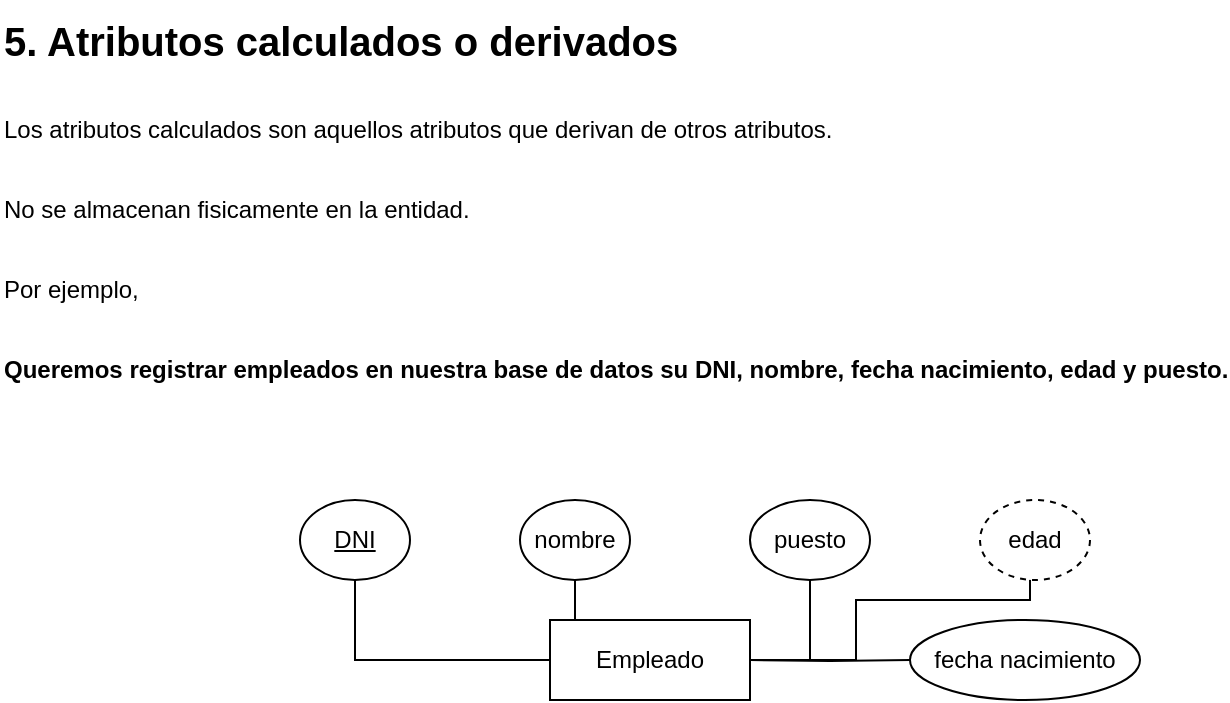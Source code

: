 <mxfile version="25.0.2">
  <diagram id="R2lEEEUBdFMjLlhIrx00" name="Page-1">
    <mxGraphModel dx="1195" dy="737" grid="1" gridSize="10" guides="1" tooltips="1" connect="1" arrows="1" fold="1" page="1" pageScale="1" pageWidth="850" pageHeight="1100" math="0" shadow="0" extFonts="Permanent Marker^https://fonts.googleapis.com/css?family=Permanent+Marker">
      <root>
        <mxCell id="0" />
        <mxCell id="1" parent="0" />
        <mxCell id="LewjmLk6-g-xiO7OewWB-1" value="&lt;span style=&quot;background-color: initial;&quot;&gt;5. Atributos calculados o derivados&lt;/span&gt;" style="text;html=1;align=left;verticalAlign=middle;resizable=0;points=[];autosize=1;strokeColor=none;fillColor=none;strokeWidth=0;fontSize=20;fontStyle=1" parent="1" vertex="1">
          <mxGeometry x="40" y="40" width="330" height="40" as="geometry" />
        </mxCell>
        <mxCell id="LewjmLk6-g-xiO7OewWB-2" value="Los atributos calculados son aquellos atributos que derivan de otros atributos." style="text;html=1;align=left;verticalAlign=middle;resizable=0;points=[];autosize=1;strokeColor=none;fillColor=none;" parent="1" vertex="1">
          <mxGeometry x="40" y="90" width="440" height="30" as="geometry" />
        </mxCell>
        <mxCell id="LewjmLk6-g-xiO7OewWB-3" value="Queremos registrar empleados en nuestra base de datos su DNI, nombre, fecha nacimiento, edad&lt;span style=&quot;background-color: initial;&quot;&gt;&amp;nbsp;&lt;/span&gt;&lt;span style=&quot;background-color: initial;&quot;&gt;y puesto.&lt;/span&gt;" style="text;html=1;align=left;verticalAlign=middle;resizable=0;points=[];autosize=1;strokeColor=none;fillColor=none;fontStyle=1" parent="1" vertex="1">
          <mxGeometry x="40" y="210" width="600" height="30" as="geometry" />
        </mxCell>
        <mxCell id="LewjmLk6-g-xiO7OewWB-4" value="Por ejemplo," style="text;html=1;align=left;verticalAlign=middle;resizable=0;points=[];autosize=1;strokeColor=none;fillColor=none;" parent="1" vertex="1">
          <mxGeometry x="40" y="170" width="90" height="30" as="geometry" />
        </mxCell>
        <mxCell id="LewjmLk6-g-xiO7OewWB-5" value="Empleado" style="whiteSpace=wrap;html=1;align=center;" parent="1" vertex="1">
          <mxGeometry x="315" y="350" width="100" height="40" as="geometry" />
        </mxCell>
        <mxCell id="LewjmLk6-g-xiO7OewWB-6" style="edgeStyle=orthogonalEdgeStyle;rounded=0;orthogonalLoop=1;jettySize=auto;html=1;endArrow=none;endFill=0;" parent="1" source="LewjmLk6-g-xiO7OewWB-7" target="LewjmLk6-g-xiO7OewWB-5" edge="1">
          <mxGeometry relative="1" as="geometry" />
        </mxCell>
        <mxCell id="LewjmLk6-g-xiO7OewWB-7" value="nombre" style="ellipse;whiteSpace=wrap;html=1;align=center;" parent="1" vertex="1">
          <mxGeometry x="300" y="290" width="55" height="40" as="geometry" />
        </mxCell>
        <mxCell id="LewjmLk6-g-xiO7OewWB-8" style="edgeStyle=orthogonalEdgeStyle;rounded=0;orthogonalLoop=1;jettySize=auto;html=1;entryX=0;entryY=0.5;entryDx=0;entryDy=0;align=left;endArrow=none;endFill=0;" parent="1" source="LewjmLk6-g-xiO7OewWB-9" target="LewjmLk6-g-xiO7OewWB-5" edge="1">
          <mxGeometry relative="1" as="geometry">
            <Array as="points">
              <mxPoint x="217" y="370" />
            </Array>
          </mxGeometry>
        </mxCell>
        <mxCell id="LewjmLk6-g-xiO7OewWB-9" value="DNI" style="ellipse;whiteSpace=wrap;html=1;align=center;fontStyle=4;" parent="1" vertex="1">
          <mxGeometry x="190" y="290" width="55" height="40" as="geometry" />
        </mxCell>
        <mxCell id="LewjmLk6-g-xiO7OewWB-10" style="edgeStyle=orthogonalEdgeStyle;rounded=0;orthogonalLoop=1;jettySize=auto;html=1;entryX=1;entryY=0.5;entryDx=0;entryDy=0;endArrow=none;endFill=0;" parent="1" source="LewjmLk6-g-xiO7OewWB-11" target="LewjmLk6-g-xiO7OewWB-5" edge="1">
          <mxGeometry relative="1" as="geometry">
            <Array as="points">
              <mxPoint x="445" y="370" />
            </Array>
          </mxGeometry>
        </mxCell>
        <mxCell id="LewjmLk6-g-xiO7OewWB-11" value="puesto" style="ellipse;whiteSpace=wrap;html=1;align=center;" parent="1" vertex="1">
          <mxGeometry x="415" y="290" width="60" height="40" as="geometry" />
        </mxCell>
        <mxCell id="LewjmLk6-g-xiO7OewWB-12" style="edgeStyle=orthogonalEdgeStyle;rounded=0;orthogonalLoop=1;jettySize=auto;html=1;entryX=1;entryY=0.5;entryDx=0;entryDy=0;endArrow=none;endFill=0;" parent="1" target="LewjmLk6-g-xiO7OewWB-5" edge="1">
          <mxGeometry relative="1" as="geometry">
            <mxPoint x="495" y="370" as="sourcePoint" />
          </mxGeometry>
        </mxCell>
        <mxCell id="LewjmLk6-g-xiO7OewWB-13" value="fecha nacimiento" style="ellipse;whiteSpace=wrap;html=1;align=center;" parent="1" vertex="1">
          <mxGeometry x="495" y="350" width="115" height="40" as="geometry" />
        </mxCell>
        <mxCell id="LewjmLk6-g-xiO7OewWB-14" style="edgeStyle=orthogonalEdgeStyle;rounded=0;orthogonalLoop=1;jettySize=auto;html=1;entryX=1;entryY=0.5;entryDx=0;entryDy=0;endArrow=none;endFill=0;" parent="1" source="LewjmLk6-g-xiO7OewWB-15" target="LewjmLk6-g-xiO7OewWB-5" edge="1">
          <mxGeometry relative="1" as="geometry">
            <Array as="points">
              <mxPoint x="555" y="340" />
              <mxPoint x="468" y="340" />
              <mxPoint x="468" y="370" />
            </Array>
          </mxGeometry>
        </mxCell>
        <mxCell id="LewjmLk6-g-xiO7OewWB-15" value="edad" style="ellipse;whiteSpace=wrap;html=1;align=center;dashed=1;" parent="1" vertex="1">
          <mxGeometry x="530" y="290" width="55" height="40" as="geometry" />
        </mxCell>
        <mxCell id="LewjmLk6-g-xiO7OewWB-16" value="No se almacenan fisicamente en la entidad." style="text;html=1;align=left;verticalAlign=middle;resizable=0;points=[];autosize=1;strokeColor=none;fillColor=none;" parent="1" vertex="1">
          <mxGeometry x="40" y="130" width="260" height="30" as="geometry" />
        </mxCell>
      </root>
    </mxGraphModel>
  </diagram>
</mxfile>
